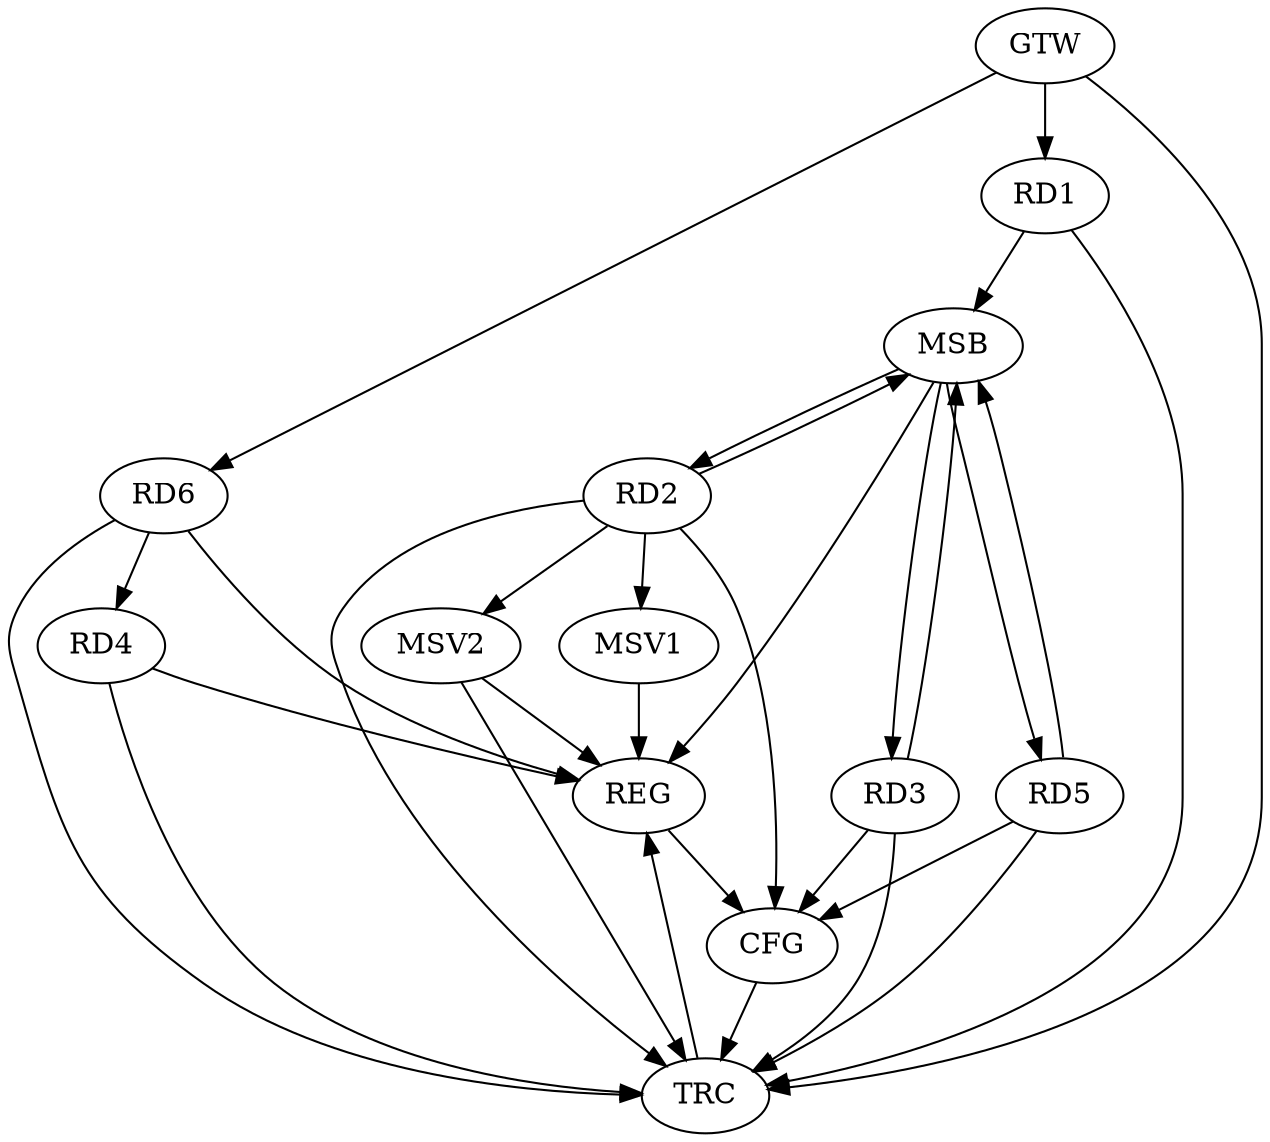 strict digraph G {
  RD1 [ label="RD1" ];
  RD2 [ label="RD2" ];
  RD3 [ label="RD3" ];
  RD4 [ label="RD4" ];
  RD5 [ label="RD5" ];
  RD6 [ label="RD6" ];
  GTW [ label="GTW" ];
  REG [ label="REG" ];
  MSB [ label="MSB" ];
  CFG [ label="CFG" ];
  TRC [ label="TRC" ];
  MSV1 [ label="MSV1" ];
  MSV2 [ label="MSV2" ];
  RD6 -> RD4;
  GTW -> RD1;
  GTW -> RD6;
  RD4 -> REG;
  RD6 -> REG;
  RD1 -> MSB;
  MSB -> RD3;
  MSB -> REG;
  RD2 -> MSB;
  RD3 -> MSB;
  MSB -> RD2;
  MSB -> RD5;
  RD5 -> MSB;
  RD5 -> CFG;
  RD2 -> CFG;
  RD3 -> CFG;
  REG -> CFG;
  RD1 -> TRC;
  RD2 -> TRC;
  RD3 -> TRC;
  RD4 -> TRC;
  RD5 -> TRC;
  RD6 -> TRC;
  GTW -> TRC;
  CFG -> TRC;
  TRC -> REG;
  RD2 -> MSV1;
  MSV1 -> REG;
  RD2 -> MSV2;
  MSV2 -> REG;
  MSV2 -> TRC;
}
